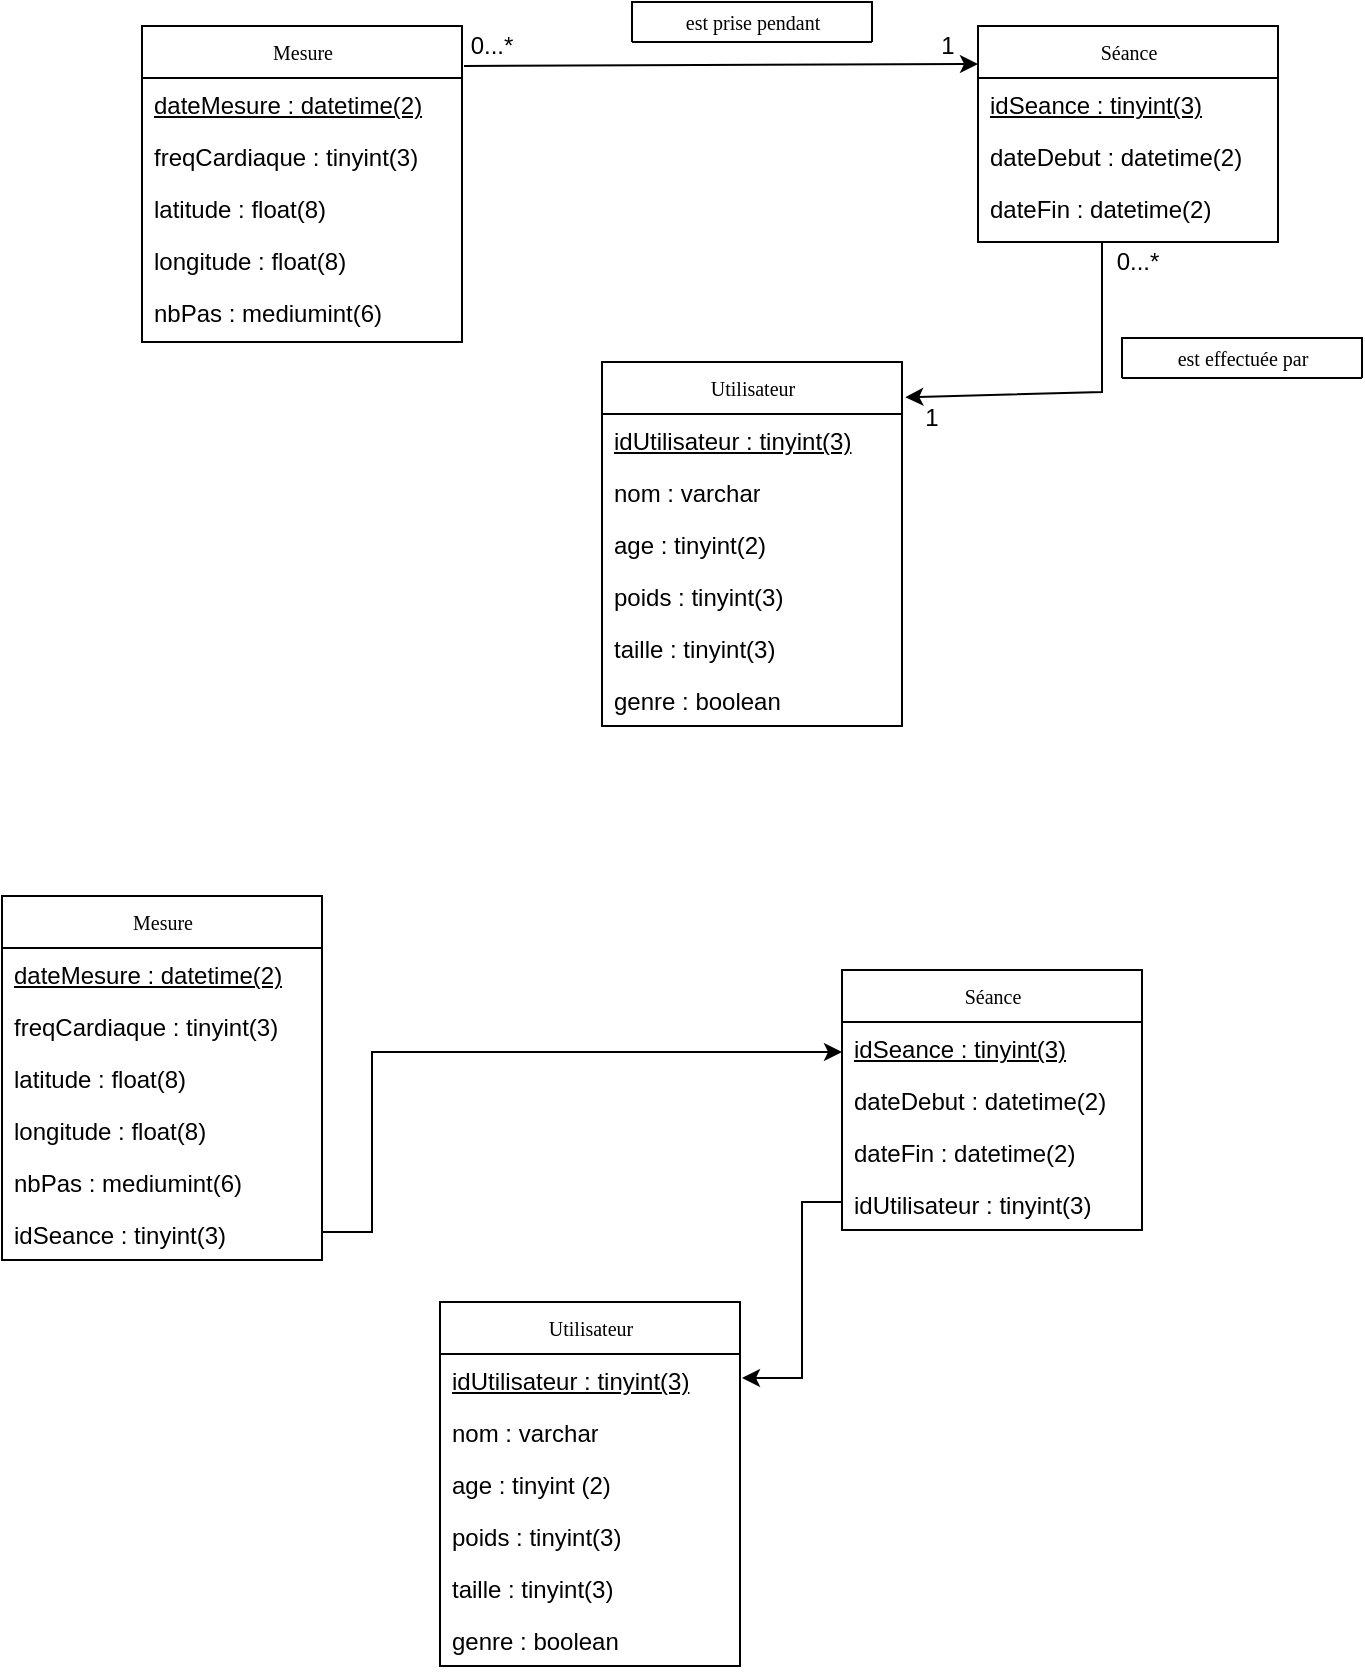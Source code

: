 <mxfile version="18.0.6" type="device"><diagram name="Page-1" id="c4acf3e9-155e-7222-9cf6-157b1a14988f"><mxGraphModel dx="946" dy="581" grid="1" gridSize="10" guides="1" tooltips="1" connect="1" arrows="1" fold="1" page="1" pageScale="1" pageWidth="850" pageHeight="1100" background="none" math="0" shadow="0"><root><mxCell id="0"/><mxCell id="1" parent="0"/><mxCell id="17acba5748e5396b-20" value="Mesure" style="swimlane;html=1;fontStyle=0;childLayout=stackLayout;horizontal=1;startSize=26;fillColor=none;horizontalStack=0;resizeParent=1;resizeLast=0;collapsible=1;marginBottom=0;swimlaneFillColor=#ffffff;rounded=0;shadow=0;comic=0;labelBackgroundColor=none;strokeWidth=1;fontFamily=Verdana;fontSize=10;align=center;" parent="1" vertex="1"><mxGeometry x="170" y="42" width="160" height="158" as="geometry"/></mxCell><mxCell id="17acba5748e5396b-26" value="dateMesure : datetime(2)" style="text;html=1;strokeColor=none;fillColor=none;align=left;verticalAlign=top;spacingLeft=4;spacingRight=4;whiteSpace=wrap;overflow=hidden;rotatable=0;points=[[0,0.5],[1,0.5]];portConstraint=eastwest;fontStyle=4" parent="17acba5748e5396b-20" vertex="1"><mxGeometry y="26" width="160" height="26" as="geometry"/></mxCell><mxCell id="MnpKliibRAxTi8Vc8ZWb-10" value="freqCardiaque : tinyint(3)" style="text;html=1;strokeColor=none;fillColor=none;align=left;verticalAlign=top;spacingLeft=4;spacingRight=4;whiteSpace=wrap;overflow=hidden;rotatable=0;points=[[0,0.5],[1,0.5]];portConstraint=eastwest;" parent="17acba5748e5396b-20" vertex="1"><mxGeometry y="52" width="160" height="26" as="geometry"/></mxCell><mxCell id="MnpKliibRAxTi8Vc8ZWb-14" value="latitude : float(8)" style="text;html=1;strokeColor=none;fillColor=none;align=left;verticalAlign=top;spacingLeft=4;spacingRight=4;whiteSpace=wrap;overflow=hidden;rotatable=0;points=[[0,0.5],[1,0.5]];portConstraint=eastwest;" parent="17acba5748e5396b-20" vertex="1"><mxGeometry y="78" width="160" height="26" as="geometry"/></mxCell><mxCell id="kkf2_WfaWCChCg3BEnIa-1" value="longitude : float(8)" style="text;html=1;strokeColor=none;fillColor=none;align=left;verticalAlign=top;spacingLeft=4;spacingRight=4;whiteSpace=wrap;overflow=hidden;rotatable=0;points=[[0,0.5],[1,0.5]];portConstraint=eastwest;" parent="17acba5748e5396b-20" vertex="1"><mxGeometry y="104" width="160" height="26" as="geometry"/></mxCell><mxCell id="MnpKliibRAxTi8Vc8ZWb-98" value="nbPas : mediumint(6)" style="text;html=1;strokeColor=none;fillColor=none;align=left;verticalAlign=top;spacingLeft=4;spacingRight=4;whiteSpace=wrap;overflow=hidden;rotatable=0;points=[[0,0.5],[1,0.5]];portConstraint=eastwest;" parent="17acba5748e5396b-20" vertex="1"><mxGeometry y="130" width="160" height="26" as="geometry"/></mxCell><mxCell id="MnpKliibRAxTi8Vc8ZWb-103" value="Mesure" style="swimlane;html=1;fontStyle=0;childLayout=stackLayout;horizontal=1;startSize=26;fillColor=none;horizontalStack=0;resizeParent=1;resizeLast=0;collapsible=1;marginBottom=0;swimlaneFillColor=#ffffff;rounded=0;shadow=0;comic=0;labelBackgroundColor=none;strokeWidth=1;fontFamily=Verdana;fontSize=10;align=center;" parent="1" vertex="1"><mxGeometry x="100" y="477" width="160" height="182" as="geometry"/></mxCell><mxCell id="MnpKliibRAxTi8Vc8ZWb-104" value="dateMesure : datetime(2)" style="text;html=1;strokeColor=none;fillColor=none;align=left;verticalAlign=top;spacingLeft=4;spacingRight=4;whiteSpace=wrap;overflow=hidden;rotatable=0;points=[[0,0.5],[1,0.5]];portConstraint=eastwest;fontStyle=4" parent="MnpKliibRAxTi8Vc8ZWb-103" vertex="1"><mxGeometry y="26" width="160" height="26" as="geometry"/></mxCell><mxCell id="MnpKliibRAxTi8Vc8ZWb-105" value="freqCardiaque : tinyint(3)" style="text;html=1;strokeColor=none;fillColor=none;align=left;verticalAlign=top;spacingLeft=4;spacingRight=4;whiteSpace=wrap;overflow=hidden;rotatable=0;points=[[0,0.5],[1,0.5]];portConstraint=eastwest;" parent="MnpKliibRAxTi8Vc8ZWb-103" vertex="1"><mxGeometry y="52" width="160" height="26" as="geometry"/></mxCell><mxCell id="MnpKliibRAxTi8Vc8ZWb-106" value="latitude : float(8)" style="text;html=1;strokeColor=none;fillColor=none;align=left;verticalAlign=top;spacingLeft=4;spacingRight=4;whiteSpace=wrap;overflow=hidden;rotatable=0;points=[[0,0.5],[1,0.5]];portConstraint=eastwest;" parent="MnpKliibRAxTi8Vc8ZWb-103" vertex="1"><mxGeometry y="78" width="160" height="26" as="geometry"/></mxCell><mxCell id="MnpKliibRAxTi8Vc8ZWb-107" value="longitude : float(8)" style="text;html=1;strokeColor=none;fillColor=none;align=left;verticalAlign=top;spacingLeft=4;spacingRight=4;whiteSpace=wrap;overflow=hidden;rotatable=0;points=[[0,0.5],[1,0.5]];portConstraint=eastwest;" parent="MnpKliibRAxTi8Vc8ZWb-103" vertex="1"><mxGeometry y="104" width="160" height="26" as="geometry"/></mxCell><mxCell id="MnpKliibRAxTi8Vc8ZWb-108" value="nbPas : mediumint(6)" style="text;html=1;strokeColor=none;fillColor=none;align=left;verticalAlign=top;spacingLeft=4;spacingRight=4;whiteSpace=wrap;overflow=hidden;rotatable=0;points=[[0,0.5],[1,0.5]];portConstraint=eastwest;" parent="MnpKliibRAxTi8Vc8ZWb-103" vertex="1"><mxGeometry y="130" width="160" height="26" as="geometry"/></mxCell><mxCell id="MnpKliibRAxTi8Vc8ZWb-109" value="idSeance : tinyint(3)" style="text;html=1;strokeColor=none;fillColor=none;align=left;verticalAlign=top;spacingLeft=4;spacingRight=4;whiteSpace=wrap;overflow=hidden;rotatable=0;points=[[0,0.5],[1,0.5]];portConstraint=eastwest;" parent="MnpKliibRAxTi8Vc8ZWb-103" vertex="1"><mxGeometry y="156" width="160" height="26" as="geometry"/></mxCell><mxCell id="MnpKliibRAxTi8Vc8ZWb-32" value="est prise pendant" style="swimlane;html=1;fontStyle=0;childLayout=stackLayout;horizontal=1;startSize=26;fillColor=none;horizontalStack=0;resizeParent=1;resizeLast=0;collapsible=1;marginBottom=0;swimlaneFillColor=#ffffff;rounded=0;shadow=0;comic=0;labelBackgroundColor=none;strokeWidth=1;fontFamily=Verdana;fontSize=10;align=center;" parent="1" vertex="1"><mxGeometry x="415" y="30" width="120" height="20" as="geometry"/></mxCell><mxCell id="MnpKliibRAxTi8Vc8ZWb-11" value="Séance" style="swimlane;html=1;fontStyle=0;childLayout=stackLayout;horizontal=1;startSize=26;fillColor=none;horizontalStack=0;resizeParent=1;resizeLast=0;collapsible=1;marginBottom=0;swimlaneFillColor=#ffffff;rounded=0;shadow=0;comic=0;labelBackgroundColor=none;strokeWidth=1;fontFamily=Verdana;fontSize=10;align=center;" parent="1" vertex="1"><mxGeometry x="588" y="42" width="150" height="108" as="geometry"/></mxCell><mxCell id="MnpKliibRAxTi8Vc8ZWb-58" value="idSeance : tinyint(3)" style="text;html=1;strokeColor=none;fillColor=none;align=left;verticalAlign=top;spacingLeft=4;spacingRight=4;whiteSpace=wrap;overflow=hidden;rotatable=0;points=[[0,0.5],[1,0.5]];portConstraint=eastwest;fontStyle=4" parent="MnpKliibRAxTi8Vc8ZWb-11" vertex="1"><mxGeometry y="26" width="150" height="26" as="geometry"/></mxCell><mxCell id="MnpKliibRAxTi8Vc8ZWb-12" value="dateDebut : datetime(2)" style="text;html=1;strokeColor=none;fillColor=none;align=left;verticalAlign=top;spacingLeft=4;spacingRight=4;whiteSpace=wrap;overflow=hidden;rotatable=0;points=[[0,0.5],[1,0.5]];portConstraint=eastwest;fontStyle=0" parent="MnpKliibRAxTi8Vc8ZWb-11" vertex="1"><mxGeometry y="52" width="150" height="26" as="geometry"/></mxCell><mxCell id="MnpKliibRAxTi8Vc8ZWb-13" value="dateFin : datetime(2)" style="text;html=1;strokeColor=none;fillColor=none;align=left;verticalAlign=top;spacingLeft=4;spacingRight=4;whiteSpace=wrap;overflow=hidden;rotatable=0;points=[[0,0.5],[1,0.5]];portConstraint=eastwest;" parent="MnpKliibRAxTi8Vc8ZWb-11" vertex="1"><mxGeometry y="78" width="150" height="26" as="geometry"/></mxCell><mxCell id="MnpKliibRAxTi8Vc8ZWb-111" value="Séance" style="swimlane;html=1;fontStyle=0;childLayout=stackLayout;horizontal=1;startSize=26;fillColor=none;horizontalStack=0;resizeParent=1;resizeLast=0;collapsible=1;marginBottom=0;swimlaneFillColor=#ffffff;rounded=0;shadow=0;comic=0;labelBackgroundColor=none;strokeWidth=1;fontFamily=Verdana;fontSize=10;align=center;" parent="1" vertex="1"><mxGeometry x="520" y="514" width="150" height="130" as="geometry"/></mxCell><mxCell id="MnpKliibRAxTi8Vc8ZWb-112" value="idSeance : tinyint(3)" style="text;html=1;strokeColor=none;fillColor=none;align=left;verticalAlign=top;spacingLeft=4;spacingRight=4;whiteSpace=wrap;overflow=hidden;rotatable=0;points=[[0,0.5],[1,0.5]];portConstraint=eastwest;fontStyle=4" parent="MnpKliibRAxTi8Vc8ZWb-111" vertex="1"><mxGeometry y="26" width="150" height="26" as="geometry"/></mxCell><mxCell id="MnpKliibRAxTi8Vc8ZWb-113" value="dateDebut : datetime(2)" style="text;html=1;strokeColor=none;fillColor=none;align=left;verticalAlign=top;spacingLeft=4;spacingRight=4;whiteSpace=wrap;overflow=hidden;rotatable=0;points=[[0,0.5],[1,0.5]];portConstraint=eastwest;fontStyle=0" parent="MnpKliibRAxTi8Vc8ZWb-111" vertex="1"><mxGeometry y="52" width="150" height="26" as="geometry"/></mxCell><mxCell id="MnpKliibRAxTi8Vc8ZWb-114" value="dateFin : datetime(2)" style="text;html=1;strokeColor=none;fillColor=none;align=left;verticalAlign=top;spacingLeft=4;spacingRight=4;whiteSpace=wrap;overflow=hidden;rotatable=0;points=[[0,0.5],[1,0.5]];portConstraint=eastwest;" parent="MnpKliibRAxTi8Vc8ZWb-111" vertex="1"><mxGeometry y="78" width="150" height="26" as="geometry"/></mxCell><mxCell id="MnpKliibRAxTi8Vc8ZWb-115" value="idUtilisateur : tinyint(3)" style="text;html=1;strokeColor=none;fillColor=none;align=left;verticalAlign=top;spacingLeft=4;spacingRight=4;whiteSpace=wrap;overflow=hidden;rotatable=0;points=[[0,0.5],[1,0.5]];portConstraint=eastwest;" parent="MnpKliibRAxTi8Vc8ZWb-111" vertex="1"><mxGeometry y="104" width="150" height="26" as="geometry"/></mxCell><mxCell id="MnpKliibRAxTi8Vc8ZWb-17" value="" style="endArrow=classic;html=1;rounded=0;exitX=1;exitY=0.5;exitDx=0;exitDy=0;" parent="1" edge="1"><mxGeometry width="50" height="50" relative="1" as="geometry"><mxPoint x="331" y="62" as="sourcePoint"/><mxPoint x="588" y="61" as="targetPoint"/></mxGeometry></mxCell><UserObject label="1" placeholders="1" name="Variable" id="MnpKliibRAxTi8Vc8ZWb-19"><mxCell style="text;html=1;strokeColor=none;fillColor=none;align=center;verticalAlign=middle;whiteSpace=wrap;overflow=hidden;" parent="1" vertex="1"><mxGeometry x="558" y="42" width="30" height="20" as="geometry"/></mxCell></UserObject><UserObject label="0...*" placeholders="1" name="Variable" id="MnpKliibRAxTi8Vc8ZWb-20"><mxCell style="text;html=1;strokeColor=none;fillColor=none;align=center;verticalAlign=middle;whiteSpace=wrap;overflow=hidden;" parent="1" vertex="1"><mxGeometry x="330" y="42" width="30" height="20" as="geometry"/></mxCell></UserObject><mxCell id="MnpKliibRAxTi8Vc8ZWb-37" value="Utilisateur" style="swimlane;html=1;fontStyle=0;childLayout=stackLayout;horizontal=1;startSize=26;fillColor=none;horizontalStack=0;resizeParent=1;resizeLast=0;collapsible=1;marginBottom=0;swimlaneFillColor=#ffffff;rounded=0;shadow=0;comic=0;labelBackgroundColor=none;strokeWidth=1;fontFamily=Verdana;fontSize=10;align=center;" parent="1" vertex="1"><mxGeometry x="400" y="210" width="150" height="182" as="geometry"/></mxCell><mxCell id="MnpKliibRAxTi8Vc8ZWb-38" value="idUtilisateur : tinyint(3)" style="text;html=1;strokeColor=none;fillColor=none;align=left;verticalAlign=top;spacingLeft=4;spacingRight=4;whiteSpace=wrap;overflow=hidden;rotatable=0;points=[[0,0.5],[1,0.5]];portConstraint=eastwest;fontStyle=4" parent="MnpKliibRAxTi8Vc8ZWb-37" vertex="1"><mxGeometry y="26" width="150" height="26" as="geometry"/></mxCell><mxCell id="MnpKliibRAxTi8Vc8ZWb-56" value="nom : varchar" style="text;html=1;strokeColor=none;fillColor=none;align=left;verticalAlign=top;spacingLeft=4;spacingRight=4;whiteSpace=wrap;overflow=hidden;rotatable=0;points=[[0,0.5],[1,0.5]];portConstraint=eastwest;" parent="MnpKliibRAxTi8Vc8ZWb-37" vertex="1"><mxGeometry y="52" width="150" height="26" as="geometry"/></mxCell><mxCell id="MnpKliibRAxTi8Vc8ZWb-39" value="age : tinyint(2)" style="text;html=1;strokeColor=none;fillColor=none;align=left;verticalAlign=top;spacingLeft=4;spacingRight=4;whiteSpace=wrap;overflow=hidden;rotatable=0;points=[[0,0.5],[1,0.5]];portConstraint=eastwest;" parent="MnpKliibRAxTi8Vc8ZWb-37" vertex="1"><mxGeometry y="78" width="150" height="26" as="geometry"/></mxCell><mxCell id="MnpKliibRAxTi8Vc8ZWb-99" value="poids : tinyint(3)&lt;br&gt;" style="text;html=1;strokeColor=none;fillColor=none;align=left;verticalAlign=top;spacingLeft=4;spacingRight=4;whiteSpace=wrap;overflow=hidden;rotatable=0;points=[[0,0.5],[1,0.5]];portConstraint=eastwest;" parent="MnpKliibRAxTi8Vc8ZWb-37" vertex="1"><mxGeometry y="104" width="150" height="26" as="geometry"/></mxCell><mxCell id="MnpKliibRAxTi8Vc8ZWb-100" value="taille : tinyint(3)" style="text;html=1;strokeColor=none;fillColor=none;align=left;verticalAlign=top;spacingLeft=4;spacingRight=4;whiteSpace=wrap;overflow=hidden;rotatable=0;points=[[0,0.5],[1,0.5]];portConstraint=eastwest;" parent="MnpKliibRAxTi8Vc8ZWb-37" vertex="1"><mxGeometry y="130" width="150" height="26" as="geometry"/></mxCell><mxCell id="dNSma_MA1SxcBni-zEHR-2" value="genre : boolean" style="text;html=1;strokeColor=none;fillColor=none;align=left;verticalAlign=top;spacingLeft=4;spacingRight=4;whiteSpace=wrap;overflow=hidden;rotatable=0;points=[[0,0.5],[1,0.5]];portConstraint=eastwest;" vertex="1" parent="MnpKliibRAxTi8Vc8ZWb-37"><mxGeometry y="156" width="150" height="26" as="geometry"/></mxCell><mxCell id="MnpKliibRAxTi8Vc8ZWb-116" value="Utilisateur" style="swimlane;html=1;fontStyle=0;childLayout=stackLayout;horizontal=1;startSize=26;fillColor=none;horizontalStack=0;resizeParent=1;resizeLast=0;collapsible=1;marginBottom=0;swimlaneFillColor=#ffffff;rounded=0;shadow=0;comic=0;labelBackgroundColor=none;strokeWidth=1;fontFamily=Verdana;fontSize=10;align=center;" parent="1" vertex="1"><mxGeometry x="319" y="680" width="150" height="182" as="geometry"/></mxCell><mxCell id="MnpKliibRAxTi8Vc8ZWb-117" value="idUtilisateur : tinyint(3)" style="text;html=1;strokeColor=none;fillColor=none;align=left;verticalAlign=top;spacingLeft=4;spacingRight=4;whiteSpace=wrap;overflow=hidden;rotatable=0;points=[[0,0.5],[1,0.5]];portConstraint=eastwest;fontStyle=4" parent="MnpKliibRAxTi8Vc8ZWb-116" vertex="1"><mxGeometry y="26" width="150" height="26" as="geometry"/></mxCell><mxCell id="MnpKliibRAxTi8Vc8ZWb-118" value="nom : varchar" style="text;html=1;strokeColor=none;fillColor=none;align=left;verticalAlign=top;spacingLeft=4;spacingRight=4;whiteSpace=wrap;overflow=hidden;rotatable=0;points=[[0,0.5],[1,0.5]];portConstraint=eastwest;" parent="MnpKliibRAxTi8Vc8ZWb-116" vertex="1"><mxGeometry y="52" width="150" height="26" as="geometry"/></mxCell><mxCell id="MnpKliibRAxTi8Vc8ZWb-119" value="age : tinyint (2)" style="text;html=1;strokeColor=none;fillColor=none;align=left;verticalAlign=top;spacingLeft=4;spacingRight=4;whiteSpace=wrap;overflow=hidden;rotatable=0;points=[[0,0.5],[1,0.5]];portConstraint=eastwest;" parent="MnpKliibRAxTi8Vc8ZWb-116" vertex="1"><mxGeometry y="78" width="150" height="26" as="geometry"/></mxCell><mxCell id="MnpKliibRAxTi8Vc8ZWb-120" value="poids : tinyint(3)" style="text;html=1;strokeColor=none;fillColor=none;align=left;verticalAlign=top;spacingLeft=4;spacingRight=4;whiteSpace=wrap;overflow=hidden;rotatable=0;points=[[0,0.5],[1,0.5]];portConstraint=eastwest;" parent="MnpKliibRAxTi8Vc8ZWb-116" vertex="1"><mxGeometry y="104" width="150" height="26" as="geometry"/></mxCell><mxCell id="MnpKliibRAxTi8Vc8ZWb-121" value="taille : tinyint(3)" style="text;html=1;strokeColor=none;fillColor=none;align=left;verticalAlign=top;spacingLeft=4;spacingRight=4;whiteSpace=wrap;overflow=hidden;rotatable=0;points=[[0,0.5],[1,0.5]];portConstraint=eastwest;" parent="MnpKliibRAxTi8Vc8ZWb-116" vertex="1"><mxGeometry y="130" width="150" height="26" as="geometry"/></mxCell><mxCell id="dNSma_MA1SxcBni-zEHR-1" value="genre : boolean" style="text;html=1;strokeColor=none;fillColor=none;align=left;verticalAlign=top;spacingLeft=4;spacingRight=4;whiteSpace=wrap;overflow=hidden;rotatable=0;points=[[0,0.5],[1,0.5]];portConstraint=eastwest;" vertex="1" parent="MnpKliibRAxTi8Vc8ZWb-116"><mxGeometry y="156" width="150" height="26" as="geometry"/></mxCell><UserObject label="0...*" placeholders="1" name="Variable" id="MnpKliibRAxTi8Vc8ZWb-42"><mxCell style="text;html=1;strokeColor=none;fillColor=none;align=center;verticalAlign=middle;whiteSpace=wrap;overflow=hidden;" parent="1" vertex="1"><mxGeometry x="653" y="150" width="30" height="20" as="geometry"/></mxCell></UserObject><UserObject label="1" placeholders="1" name="Variable" id="MnpKliibRAxTi8Vc8ZWb-43"><mxCell style="text;html=1;strokeColor=none;fillColor=none;align=center;verticalAlign=middle;whiteSpace=wrap;overflow=hidden;" parent="1" vertex="1"><mxGeometry x="550" y="228" width="30" height="20" as="geometry"/></mxCell></UserObject><mxCell id="MnpKliibRAxTi8Vc8ZWb-44" value="" style="endArrow=classic;html=1;rounded=0;entryX=1.011;entryY=0.097;entryDx=0;entryDy=0;entryPerimeter=0;" parent="1" target="MnpKliibRAxTi8Vc8ZWb-37" edge="1"><mxGeometry width="50" height="50" relative="1" as="geometry"><mxPoint x="650" y="150" as="sourcePoint"/><mxPoint x="550" y="310" as="targetPoint"/><Array as="points"><mxPoint x="650" y="225"/></Array></mxGeometry></mxCell><mxCell id="MnpKliibRAxTi8Vc8ZWb-45" value="est effectuée par" style="swimlane;html=1;fontStyle=0;childLayout=stackLayout;horizontal=1;startSize=26;fillColor=none;horizontalStack=0;resizeParent=1;resizeLast=0;collapsible=1;marginBottom=0;swimlaneFillColor=#ffffff;rounded=0;shadow=0;comic=0;labelBackgroundColor=none;strokeWidth=1;fontFamily=Verdana;fontSize=10;align=center;" parent="1" vertex="1"><mxGeometry x="660" y="198" width="120" height="20" as="geometry"/></mxCell><mxCell id="MnpKliibRAxTi8Vc8ZWb-73" value="" style="edgeStyle=elbowEdgeStyle;elbow=horizontal;endArrow=classic;html=1;rounded=0;entryX=0;entryY=0.5;entryDx=0;entryDy=0;" parent="1" edge="1"><mxGeometry width="50" height="50" relative="1" as="geometry"><mxPoint x="260" y="645" as="sourcePoint"/><mxPoint x="520" y="555.0" as="targetPoint"/><Array as="points"><mxPoint x="285" y="805"/></Array></mxGeometry></mxCell><mxCell id="MnpKliibRAxTi8Vc8ZWb-76" value="" style="edgeStyle=elbowEdgeStyle;elbow=horizontal;endArrow=classic;html=1;rounded=0;entryX=1;entryY=0.5;entryDx=0;entryDy=0;exitX=0;exitY=0.5;exitDx=0;exitDy=0;" parent="1" edge="1"><mxGeometry width="50" height="50" relative="1" as="geometry"><mxPoint x="520" y="630.0" as="sourcePoint"/><mxPoint x="470" y="718" as="targetPoint"/><Array as="points"><mxPoint x="500" y="649"/></Array></mxGeometry></mxCell></root></mxGraphModel></diagram></mxfile>